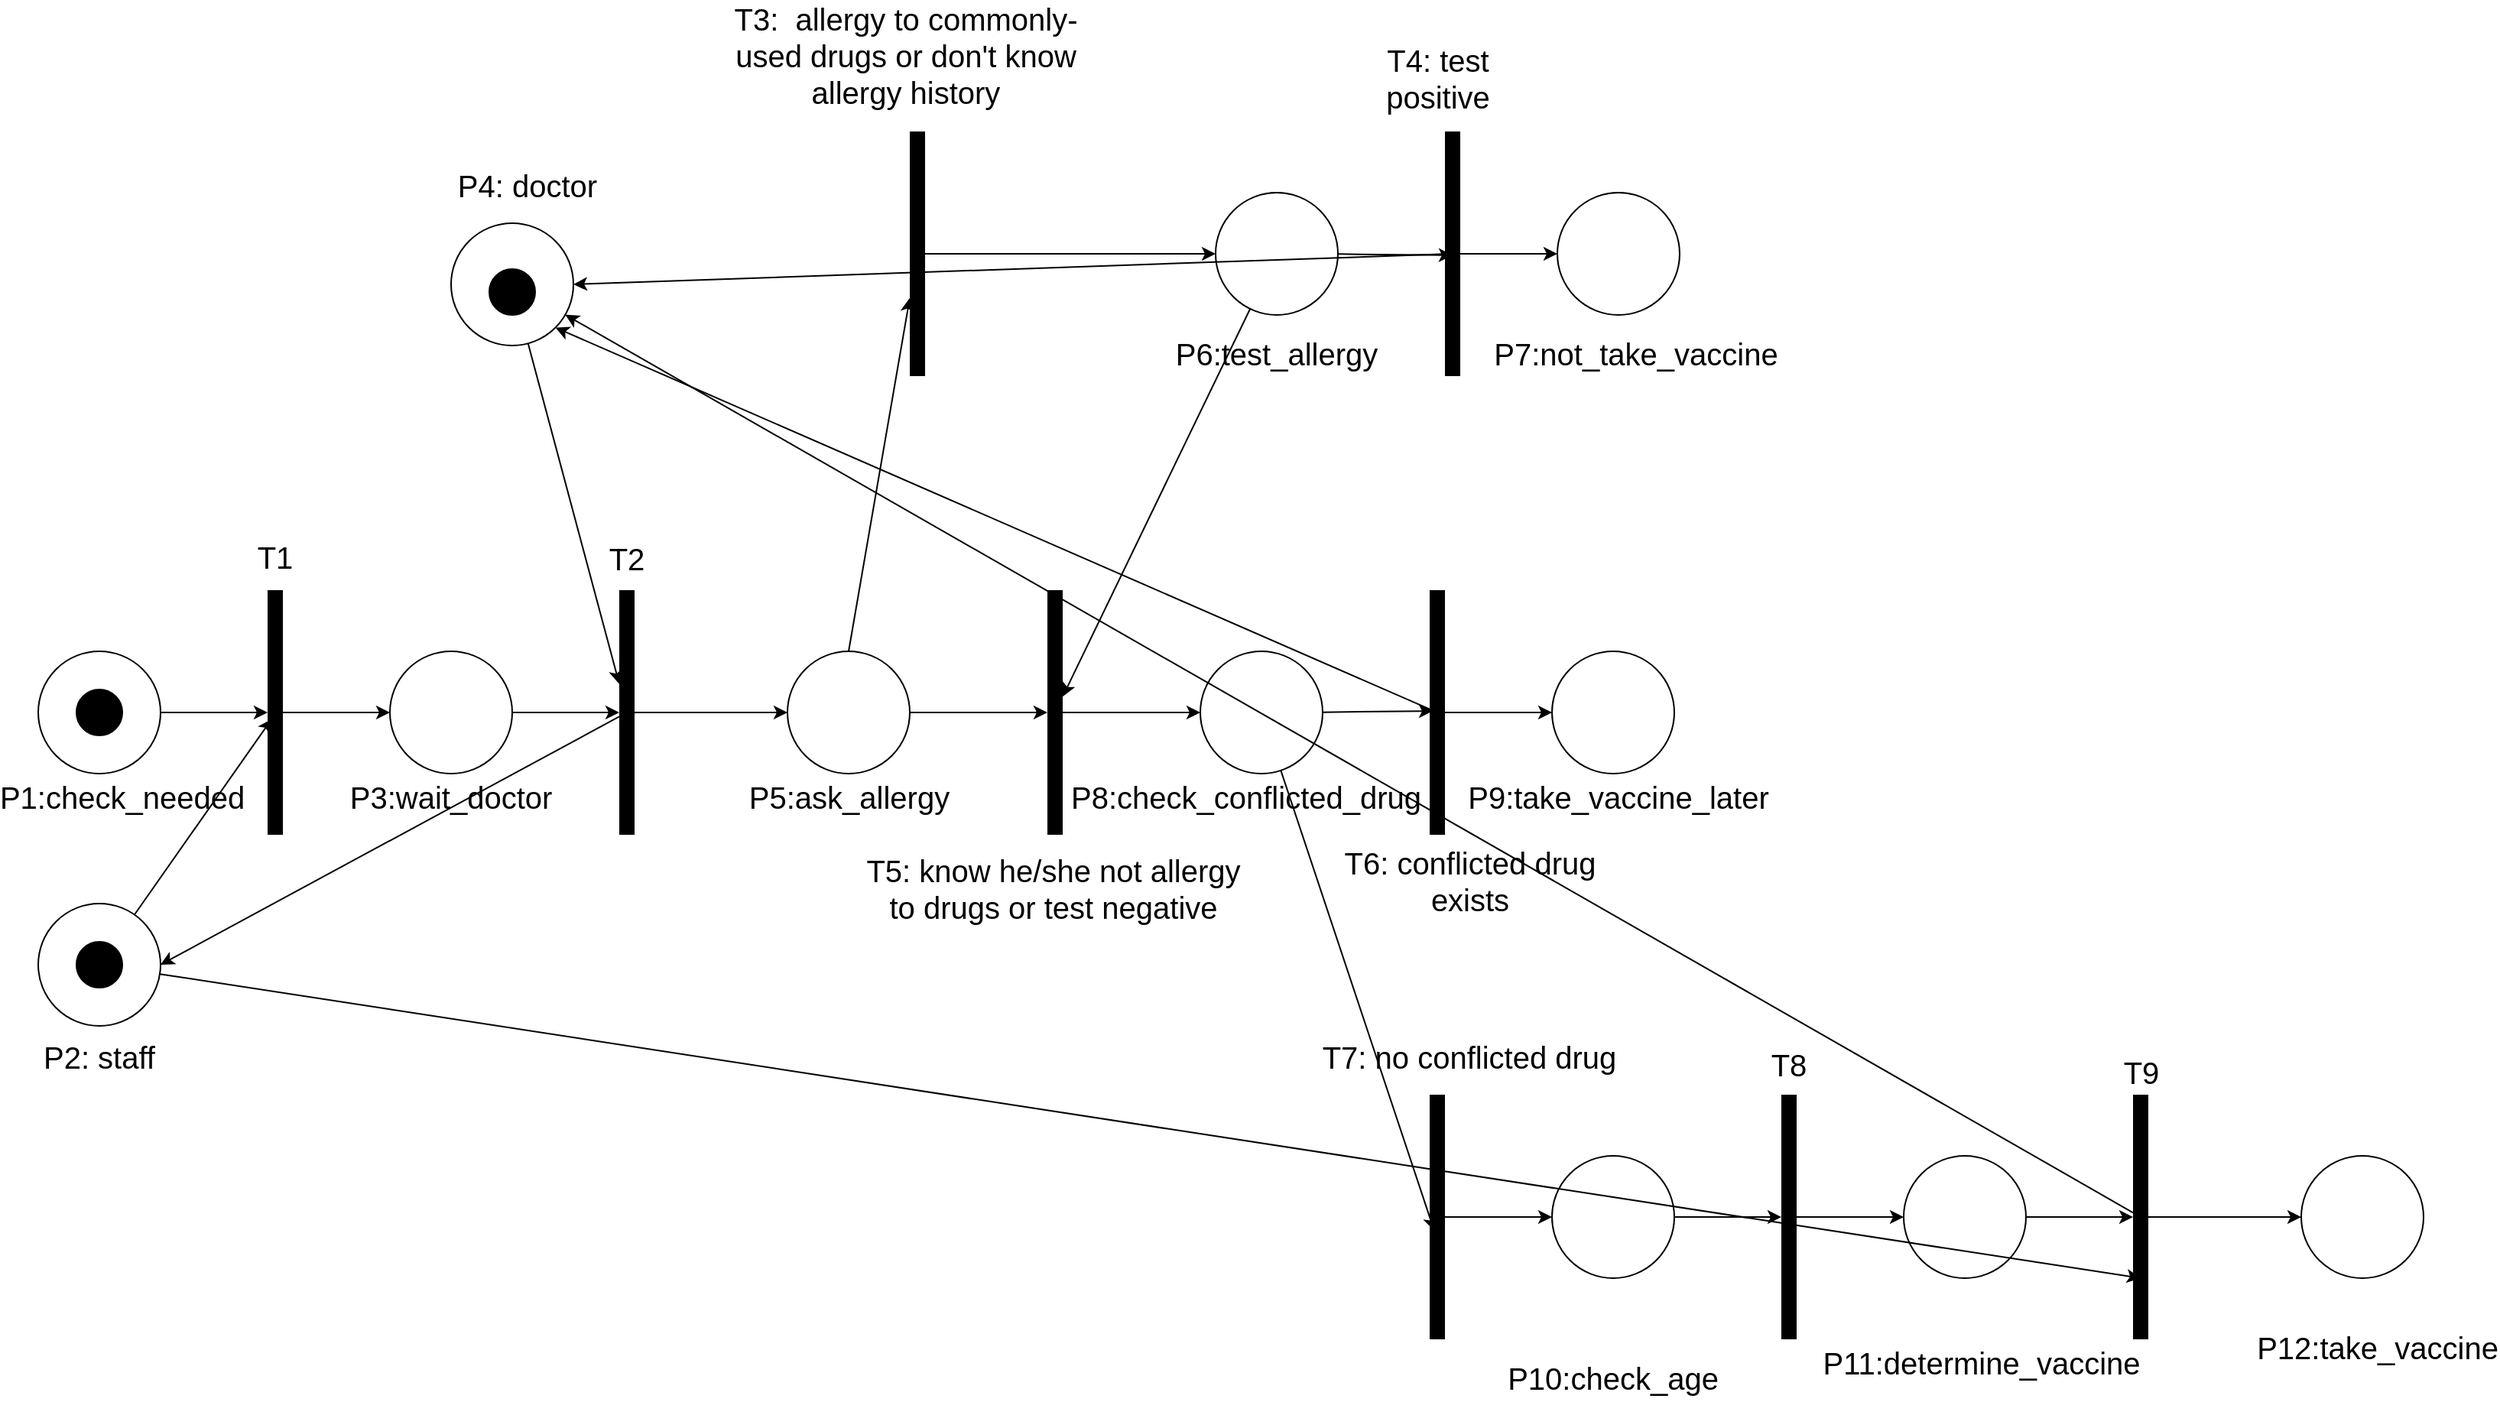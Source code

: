 <mxfile version="17.1.1" type="github">
  <diagram id="FBnLz8GloL5e5-l2CE9u" name="Page-1">
    <mxGraphModel dx="2404" dy="2244" grid="1" gridSize="10" guides="1" tooltips="1" connect="1" arrows="1" fold="1" page="1" pageScale="1" pageWidth="827" pageHeight="1169" math="0" shadow="0">
      <root>
        <mxCell id="0" />
        <mxCell id="1" parent="0" />
        <mxCell id="y7e9covMwFmBckXpodB2-5" style="edgeStyle=orthogonalEdgeStyle;rounded=0;orthogonalLoop=1;jettySize=auto;html=1;fontSize=20;" parent="1" source="y7e9covMwFmBckXpodB2-1" target="y7e9covMwFmBckXpodB2-3" edge="1">
          <mxGeometry relative="1" as="geometry" />
        </mxCell>
        <mxCell id="y7e9covMwFmBckXpodB2-1" value="" style="ellipse;whiteSpace=wrap;html=1;aspect=fixed;" parent="1" vertex="1">
          <mxGeometry x="-120" y="240" width="80" height="80" as="geometry" />
        </mxCell>
        <mxCell id="y7e9covMwFmBckXpodB2-2" value="P1:check_needed" style="text;html=1;strokeColor=none;fillColor=none;align=center;verticalAlign=middle;whiteSpace=wrap;rounded=0;fontSize=20;" parent="1" vertex="1">
          <mxGeometry x="-140" y="320" width="150" height="30" as="geometry" />
        </mxCell>
        <mxCell id="y7e9covMwFmBckXpodB2-8" style="edgeStyle=orthogonalEdgeStyle;rounded=0;orthogonalLoop=1;jettySize=auto;html=1;entryX=0;entryY=0.5;entryDx=0;entryDy=0;fontSize=20;" parent="1" source="y7e9covMwFmBckXpodB2-3" target="y7e9covMwFmBckXpodB2-7" edge="1">
          <mxGeometry relative="1" as="geometry" />
        </mxCell>
        <mxCell id="y7e9covMwFmBckXpodB2-3" value="" style="line;strokeWidth=10;direction=south;html=1;fontSize=20;" parent="1" vertex="1">
          <mxGeometry x="30" y="200" width="10" height="160" as="geometry" />
        </mxCell>
        <mxCell id="y7e9covMwFmBckXpodB2-6" value="T1" style="text;html=1;strokeColor=none;fillColor=none;align=center;verticalAlign=middle;whiteSpace=wrap;rounded=0;fontSize=20;" parent="1" vertex="1">
          <mxGeometry x="10" y="162.5" width="50" height="30" as="geometry" />
        </mxCell>
        <mxCell id="4oigvbjeJpt0uM_-PQVC-12" style="edgeStyle=none;rounded=0;orthogonalLoop=1;jettySize=auto;html=1;fontSize=20;" parent="1" source="y7e9covMwFmBckXpodB2-7" target="4oigvbjeJpt0uM_-PQVC-11" edge="1">
          <mxGeometry relative="1" as="geometry" />
        </mxCell>
        <mxCell id="y7e9covMwFmBckXpodB2-7" value="" style="ellipse;whiteSpace=wrap;html=1;aspect=fixed;fontSize=20;strokeWidth=1;" parent="1" vertex="1">
          <mxGeometry x="110" y="240" width="80" height="80" as="geometry" />
        </mxCell>
        <mxCell id="y7e9covMwFmBckXpodB2-9" value="P3:wait_doctor" style="text;html=1;strokeColor=none;fillColor=none;align=center;verticalAlign=middle;whiteSpace=wrap;rounded=0;fontSize=20;" parent="1" vertex="1">
          <mxGeometry x="90" y="320" width="120" height="30" as="geometry" />
        </mxCell>
        <mxCell id="y7e9covMwFmBckXpodB2-13" style="edgeStyle=none;rounded=0;orthogonalLoop=1;jettySize=auto;html=1;fontSize=20;" parent="1" source="y7e9covMwFmBckXpodB2-10" target="y7e9covMwFmBckXpodB2-14" edge="1">
          <mxGeometry relative="1" as="geometry">
            <mxPoint x="530" y="175" as="targetPoint" />
          </mxGeometry>
        </mxCell>
        <mxCell id="y7e9covMwFmBckXpodB2-10" value="" style="line;strokeWidth=10;direction=south;html=1;fontSize=20;" parent="1" vertex="1">
          <mxGeometry x="450" y="-100" width="10" height="160" as="geometry" />
        </mxCell>
        <mxCell id="y7e9covMwFmBckXpodB2-11" value="T3: &amp;nbsp;allergy to commonly-used drugs or don&#39;t know allergy history" style="text;html=1;strokeColor=none;fillColor=none;align=center;verticalAlign=middle;whiteSpace=wrap;rounded=0;fontSize=20;" parent="1" vertex="1">
          <mxGeometry x="325" y="-170" width="245" height="40" as="geometry" />
        </mxCell>
        <mxCell id="y7e9covMwFmBckXpodB2-16" style="edgeStyle=none;rounded=0;orthogonalLoop=1;jettySize=auto;html=1;fontSize=20;entryX=0.506;entryY=0.5;entryDx=0;entryDy=0;entryPerimeter=0;" parent="1" source="y7e9covMwFmBckXpodB2-14" target="y7e9covMwFmBckXpodB2-17" edge="1">
          <mxGeometry relative="1" as="geometry">
            <mxPoint x="690" y="100" as="targetPoint" />
          </mxGeometry>
        </mxCell>
        <mxCell id="y7e9covMwFmBckXpodB2-27" style="edgeStyle=none;rounded=0;orthogonalLoop=1;jettySize=auto;html=1;fontSize=20;" parent="1" source="y7e9covMwFmBckXpodB2-14" target="y7e9covMwFmBckXpodB2-25" edge="1">
          <mxGeometry relative="1" as="geometry" />
        </mxCell>
        <mxCell id="y7e9covMwFmBckXpodB2-14" value="" style="ellipse;whiteSpace=wrap;html=1;aspect=fixed;fontSize=20;strokeWidth=1;" parent="1" vertex="1">
          <mxGeometry x="650" y="-60" width="80" height="80" as="geometry" />
        </mxCell>
        <mxCell id="y7e9covMwFmBckXpodB2-15" value="P6:test_allergy" style="text;html=1;strokeColor=none;fillColor=none;align=center;verticalAlign=middle;whiteSpace=wrap;rounded=0;fontSize=20;" parent="1" vertex="1">
          <mxGeometry x="630" y="30" width="120" height="30" as="geometry" />
        </mxCell>
        <mxCell id="y7e9covMwFmBckXpodB2-18" style="edgeStyle=none;rounded=0;orthogonalLoop=1;jettySize=auto;html=1;fontSize=20;" parent="1" source="y7e9covMwFmBckXpodB2-17" target="y7e9covMwFmBckXpodB2-19" edge="1">
          <mxGeometry relative="1" as="geometry">
            <mxPoint x="780" y="110" as="targetPoint" />
          </mxGeometry>
        </mxCell>
        <mxCell id="NWDhv9EueEMSbPCylr3l-19" style="edgeStyle=none;rounded=0;orthogonalLoop=1;jettySize=auto;html=1;entryX=1;entryY=0.5;entryDx=0;entryDy=0;" edge="1" parent="1" source="y7e9covMwFmBckXpodB2-17" target="NWDhv9EueEMSbPCylr3l-2">
          <mxGeometry relative="1" as="geometry" />
        </mxCell>
        <mxCell id="y7e9covMwFmBckXpodB2-17" value="" style="line;strokeWidth=10;direction=south;html=1;fontSize=20;" parent="1" vertex="1">
          <mxGeometry x="800" y="-100" width="10" height="160" as="geometry" />
        </mxCell>
        <mxCell id="y7e9covMwFmBckXpodB2-19" value="" style="ellipse;whiteSpace=wrap;html=1;aspect=fixed;fontSize=20;strokeWidth=1;" parent="1" vertex="1">
          <mxGeometry x="873.5" y="-60" width="80" height="80" as="geometry" />
        </mxCell>
        <mxCell id="y7e9covMwFmBckXpodB2-20" value="P7:not_take_vaccine" style="text;html=1;strokeColor=none;fillColor=none;align=center;verticalAlign=middle;whiteSpace=wrap;rounded=0;fontSize=20;" parent="1" vertex="1">
          <mxGeometry x="840" y="30" width="170" height="30" as="geometry" />
        </mxCell>
        <mxCell id="y7e9covMwFmBckXpodB2-21" value="T4: test positive" style="text;html=1;strokeColor=none;fillColor=none;align=center;verticalAlign=middle;whiteSpace=wrap;rounded=0;fontSize=20;" parent="1" vertex="1">
          <mxGeometry x="737.5" y="-150" width="115" height="30" as="geometry" />
        </mxCell>
        <mxCell id="y7e9covMwFmBckXpodB2-28" style="edgeStyle=none;rounded=0;orthogonalLoop=1;jettySize=auto;html=1;fontSize=20;" parent="1" source="y7e9covMwFmBckXpodB2-25" target="y7e9covMwFmBckXpodB2-29" edge="1">
          <mxGeometry relative="1" as="geometry">
            <mxPoint x="830" y="280" as="targetPoint" />
          </mxGeometry>
        </mxCell>
        <mxCell id="y7e9covMwFmBckXpodB2-25" value="" style="line;strokeWidth=10;direction=south;html=1;fontSize=20;" parent="1" vertex="1">
          <mxGeometry x="540" y="200" width="10" height="160" as="geometry" />
        </mxCell>
        <mxCell id="y7e9covMwFmBckXpodB2-26" value="T5: know he/she not allergy to drugs or test negative" style="text;html=1;strokeColor=none;fillColor=none;align=center;verticalAlign=middle;whiteSpace=wrap;rounded=0;fontSize=20;" parent="1" vertex="1">
          <mxGeometry x="414" y="367.5" width="260" height="55" as="geometry" />
        </mxCell>
        <mxCell id="y7e9covMwFmBckXpodB2-31" style="edgeStyle=none;rounded=0;orthogonalLoop=1;jettySize=auto;html=1;fontSize=20;entryX=0.494;entryY=0.8;entryDx=0;entryDy=0;entryPerimeter=0;" parent="1" source="y7e9covMwFmBckXpodB2-29" target="y7e9covMwFmBckXpodB2-32" edge="1">
          <mxGeometry relative="1" as="geometry">
            <mxPoint x="680" y="280" as="targetPoint" />
          </mxGeometry>
        </mxCell>
        <mxCell id="y7e9covMwFmBckXpodB2-40" style="edgeStyle=none;rounded=0;orthogonalLoop=1;jettySize=auto;html=1;fontSize=20;entryX=0.556;entryY=0.7;entryDx=0;entryDy=0;entryPerimeter=0;" parent="1" source="y7e9covMwFmBckXpodB2-29" target="y7e9covMwFmBckXpodB2-38" edge="1">
          <mxGeometry relative="1" as="geometry">
            <mxPoint x="670" y="490" as="targetPoint" />
          </mxGeometry>
        </mxCell>
        <mxCell id="y7e9covMwFmBckXpodB2-29" value="" style="ellipse;whiteSpace=wrap;html=1;aspect=fixed;fontSize=20;strokeWidth=1;" parent="1" vertex="1">
          <mxGeometry x="640" y="240" width="80" height="80" as="geometry" />
        </mxCell>
        <mxCell id="y7e9covMwFmBckXpodB2-30" value="P8:check_conflicted_drug" style="text;html=1;strokeColor=none;fillColor=none;align=center;verticalAlign=middle;whiteSpace=wrap;rounded=0;fontSize=20;" parent="1" vertex="1">
          <mxGeometry x="570" y="320" width="200" height="30" as="geometry" />
        </mxCell>
        <mxCell id="y7e9covMwFmBckXpodB2-34" style="edgeStyle=none;rounded=0;orthogonalLoop=1;jettySize=auto;html=1;fontSize=20;" parent="1" source="y7e9covMwFmBckXpodB2-32" target="y7e9covMwFmBckXpodB2-35" edge="1">
          <mxGeometry relative="1" as="geometry">
            <mxPoint x="1110" y="280" as="targetPoint" />
          </mxGeometry>
        </mxCell>
        <mxCell id="NWDhv9EueEMSbPCylr3l-16" style="edgeStyle=none;rounded=0;orthogonalLoop=1;jettySize=auto;html=1;entryX=1;entryY=1;entryDx=0;entryDy=0;" edge="1" parent="1" source="y7e9covMwFmBckXpodB2-32" target="NWDhv9EueEMSbPCylr3l-2">
          <mxGeometry relative="1" as="geometry" />
        </mxCell>
        <mxCell id="y7e9covMwFmBckXpodB2-32" value="" style="line;strokeWidth=10;direction=south;html=1;fontSize=20;" parent="1" vertex="1">
          <mxGeometry x="790" y="200" width="10" height="160" as="geometry" />
        </mxCell>
        <mxCell id="y7e9covMwFmBckXpodB2-33" value="T6: conflicted drug exists" style="text;html=1;strokeColor=none;fillColor=none;align=center;verticalAlign=middle;whiteSpace=wrap;rounded=0;fontSize=20;" parent="1" vertex="1">
          <mxGeometry x="730" y="375" width="172.5" height="30" as="geometry" />
        </mxCell>
        <mxCell id="y7e9covMwFmBckXpodB2-35" value="" style="ellipse;whiteSpace=wrap;html=1;aspect=fixed;fontSize=20;strokeWidth=1;" parent="1" vertex="1">
          <mxGeometry x="870" y="240" width="80" height="80" as="geometry" />
        </mxCell>
        <mxCell id="y7e9covMwFmBckXpodB2-36" value="P9:take_vaccine_later" style="text;html=1;strokeColor=none;fillColor=none;align=center;verticalAlign=middle;whiteSpace=wrap;rounded=0;fontSize=20;" parent="1" vertex="1">
          <mxGeometry x="827" y="320" width="173" height="30" as="geometry" />
        </mxCell>
        <mxCell id="y7e9covMwFmBckXpodB2-41" style="edgeStyle=none;rounded=0;orthogonalLoop=1;jettySize=auto;html=1;fontSize=20;" parent="1" source="y7e9covMwFmBckXpodB2-38" target="y7e9covMwFmBckXpodB2-42" edge="1">
          <mxGeometry relative="1" as="geometry">
            <mxPoint x="800" y="490" as="targetPoint" />
          </mxGeometry>
        </mxCell>
        <mxCell id="y7e9covMwFmBckXpodB2-38" value="" style="line;strokeWidth=10;direction=south;html=1;fontSize=20;" parent="1" vertex="1">
          <mxGeometry x="790" y="530" width="10" height="160" as="geometry" />
        </mxCell>
        <mxCell id="y7e9covMwFmBckXpodB2-39" value="T7: no conflicted drug" style="text;html=1;strokeColor=none;fillColor=none;align=center;verticalAlign=middle;whiteSpace=wrap;rounded=0;fontSize=20;" parent="1" vertex="1">
          <mxGeometry x="711.25" y="490" width="210" height="30" as="geometry" />
        </mxCell>
        <mxCell id="y7e9covMwFmBckXpodB2-46" style="edgeStyle=none;rounded=0;orthogonalLoop=1;jettySize=auto;html=1;fontSize=20;" parent="1" source="y7e9covMwFmBckXpodB2-42" target="y7e9covMwFmBckXpodB2-45" edge="1">
          <mxGeometry relative="1" as="geometry" />
        </mxCell>
        <mxCell id="y7e9covMwFmBckXpodB2-42" value="" style="ellipse;whiteSpace=wrap;html=1;aspect=fixed;fontSize=20;strokeWidth=1;" parent="1" vertex="1">
          <mxGeometry x="870" y="570" width="80" height="80" as="geometry" />
        </mxCell>
        <mxCell id="y7e9covMwFmBckXpodB2-43" value="P10:check_age" style="text;html=1;strokeColor=none;fillColor=none;align=center;verticalAlign=middle;whiteSpace=wrap;rounded=0;fontSize=20;" parent="1" vertex="1">
          <mxGeometry x="860" y="700" width="100" height="30" as="geometry" />
        </mxCell>
        <mxCell id="y7e9covMwFmBckXpodB2-48" style="edgeStyle=none;rounded=0;orthogonalLoop=1;jettySize=auto;html=1;fontSize=20;" parent="1" source="y7e9covMwFmBckXpodB2-45" target="y7e9covMwFmBckXpodB2-49" edge="1">
          <mxGeometry relative="1" as="geometry">
            <mxPoint x="1030" y="490" as="targetPoint" />
          </mxGeometry>
        </mxCell>
        <mxCell id="y7e9covMwFmBckXpodB2-45" value="" style="line;strokeWidth=10;direction=south;html=1;fontSize=20;" parent="1" vertex="1">
          <mxGeometry x="1020" y="530" width="10" height="160" as="geometry" />
        </mxCell>
        <mxCell id="y7e9covMwFmBckXpodB2-47" value="T8" style="text;html=1;strokeColor=none;fillColor=none;align=center;verticalAlign=middle;whiteSpace=wrap;rounded=0;fontSize=20;" parent="1" vertex="1">
          <mxGeometry x="940" y="500" width="170" height="20" as="geometry" />
        </mxCell>
        <mxCell id="VspZGUNqcQEeEYhl2fZs-1" style="edgeStyle=none;rounded=0;orthogonalLoop=1;jettySize=auto;html=1;fontSize=20;" parent="1" source="y7e9covMwFmBckXpodB2-49" target="y7e9covMwFmBckXpodB2-54" edge="1">
          <mxGeometry relative="1" as="geometry" />
        </mxCell>
        <mxCell id="y7e9covMwFmBckXpodB2-49" value="" style="ellipse;whiteSpace=wrap;html=1;aspect=fixed;fontSize=20;strokeWidth=1;" parent="1" vertex="1">
          <mxGeometry x="1100" y="570" width="80" height="80" as="geometry" />
        </mxCell>
        <mxCell id="y7e9covMwFmBckXpodB2-50" value="P11:determine_vaccine" style="text;html=1;strokeColor=none;fillColor=none;align=center;verticalAlign=middle;whiteSpace=wrap;rounded=0;fontSize=20;" parent="1" vertex="1">
          <mxGeometry x="1061" y="690" width="180" height="30" as="geometry" />
        </mxCell>
        <mxCell id="y7e9covMwFmBckXpodB2-56" style="edgeStyle=none;rounded=0;orthogonalLoop=1;jettySize=auto;html=1;fontSize=20;" parent="1" source="y7e9covMwFmBckXpodB2-54" target="y7e9covMwFmBckXpodB2-57" edge="1">
          <mxGeometry relative="1" as="geometry">
            <mxPoint x="1320" y="490" as="targetPoint" />
          </mxGeometry>
        </mxCell>
        <mxCell id="NWDhv9EueEMSbPCylr3l-24" style="edgeStyle=none;rounded=0;orthogonalLoop=1;jettySize=auto;html=1;" edge="1" parent="1" source="y7e9covMwFmBckXpodB2-54" target="NWDhv9EueEMSbPCylr3l-2">
          <mxGeometry relative="1" as="geometry" />
        </mxCell>
        <mxCell id="y7e9covMwFmBckXpodB2-54" value="" style="line;strokeWidth=10;direction=south;html=1;fontSize=20;" parent="1" vertex="1">
          <mxGeometry x="1250" y="530" width="10" height="160" as="geometry" />
        </mxCell>
        <mxCell id="y7e9covMwFmBckXpodB2-55" value="T9" style="text;html=1;strokeColor=none;fillColor=none;align=center;verticalAlign=middle;whiteSpace=wrap;rounded=0;fontSize=20;" parent="1" vertex="1">
          <mxGeometry x="1172.5" y="500" width="165" height="30" as="geometry" />
        </mxCell>
        <mxCell id="y7e9covMwFmBckXpodB2-57" value="" style="ellipse;whiteSpace=wrap;html=1;aspect=fixed;fontSize=20;strokeWidth=1;" parent="1" vertex="1">
          <mxGeometry x="1360" y="570" width="80" height="80" as="geometry" />
        </mxCell>
        <mxCell id="y7e9covMwFmBckXpodB2-58" value="P12:take_vaccine" style="text;html=1;strokeColor=none;fillColor=none;align=center;verticalAlign=middle;whiteSpace=wrap;rounded=0;fontSize=20;" parent="1" vertex="1">
          <mxGeometry x="1350" y="680" width="120" height="30" as="geometry" />
        </mxCell>
        <mxCell id="y7e9covMwFmBckXpodB2-59" value="" style="ellipse;whiteSpace=wrap;html=1;aspect=fixed;fontSize=20;strokeWidth=1;fillColor=#000000;" parent="1" vertex="1">
          <mxGeometry x="-95" y="265" width="30" height="30" as="geometry" />
        </mxCell>
        <mxCell id="4oigvbjeJpt0uM_-PQVC-6" style="edgeStyle=none;rounded=0;orthogonalLoop=1;jettySize=auto;html=1;exitX=0.5;exitY=0;exitDx=0;exitDy=0;fontSize=20;" parent="1" source="4oigvbjeJpt0uM_-PQVC-4" target="y7e9covMwFmBckXpodB2-10" edge="1">
          <mxGeometry relative="1" as="geometry" />
        </mxCell>
        <mxCell id="4oigvbjeJpt0uM_-PQVC-7" style="edgeStyle=none;rounded=0;orthogonalLoop=1;jettySize=auto;html=1;fontSize=20;" parent="1" source="4oigvbjeJpt0uM_-PQVC-4" target="y7e9covMwFmBckXpodB2-25" edge="1">
          <mxGeometry relative="1" as="geometry" />
        </mxCell>
        <mxCell id="4oigvbjeJpt0uM_-PQVC-4" value="" style="ellipse;whiteSpace=wrap;html=1;aspect=fixed;fontSize=20;strokeWidth=1;fillColor=#FFFFFF;" parent="1" vertex="1">
          <mxGeometry x="370" y="240" width="80" height="80" as="geometry" />
        </mxCell>
        <mxCell id="4oigvbjeJpt0uM_-PQVC-5" value="P5:ask_allergy" style="text;html=1;strokeColor=none;fillColor=none;align=center;verticalAlign=middle;whiteSpace=wrap;rounded=0;fontSize=20;" parent="1" vertex="1">
          <mxGeometry x="342.5" y="320" width="135" height="30" as="geometry" />
        </mxCell>
        <mxCell id="4oigvbjeJpt0uM_-PQVC-8" style="edgeStyle=none;rounded=0;orthogonalLoop=1;jettySize=auto;html=1;exitX=0.5;exitY=1;exitDx=0;exitDy=0;fontSize=20;" parent="1" source="y7e9covMwFmBckXpodB2-47" target="y7e9covMwFmBckXpodB2-47" edge="1">
          <mxGeometry relative="1" as="geometry" />
        </mxCell>
        <mxCell id="4oigvbjeJpt0uM_-PQVC-13" style="edgeStyle=none;rounded=0;orthogonalLoop=1;jettySize=auto;html=1;entryX=0;entryY=0.5;entryDx=0;entryDy=0;fontSize=20;" parent="1" source="4oigvbjeJpt0uM_-PQVC-11" target="4oigvbjeJpt0uM_-PQVC-4" edge="1">
          <mxGeometry relative="1" as="geometry" />
        </mxCell>
        <mxCell id="NWDhv9EueEMSbPCylr3l-11" style="edgeStyle=none;rounded=0;orthogonalLoop=1;jettySize=auto;html=1;entryX=1;entryY=0.5;entryDx=0;entryDy=0;" edge="1" parent="1" source="4oigvbjeJpt0uM_-PQVC-11" target="NWDhv9EueEMSbPCylr3l-1">
          <mxGeometry relative="1" as="geometry" />
        </mxCell>
        <mxCell id="4oigvbjeJpt0uM_-PQVC-11" value="" style="line;strokeWidth=10;direction=south;html=1;fontSize=20;" parent="1" vertex="1">
          <mxGeometry x="260" y="200" width="10" height="160" as="geometry" />
        </mxCell>
        <mxCell id="4oigvbjeJpt0uM_-PQVC-14" value="T2" style="text;html=1;strokeColor=none;fillColor=none;align=center;verticalAlign=middle;whiteSpace=wrap;rounded=0;fontSize=20;" parent="1" vertex="1">
          <mxGeometry x="245" y="162.5" width="40" height="32.5" as="geometry" />
        </mxCell>
        <mxCell id="NWDhv9EueEMSbPCylr3l-9" style="edgeStyle=none;rounded=0;orthogonalLoop=1;jettySize=auto;html=1;entryX=0.527;entryY=0.733;entryDx=0;entryDy=0;entryPerimeter=0;" edge="1" parent="1" source="NWDhv9EueEMSbPCylr3l-1" target="y7e9covMwFmBckXpodB2-3">
          <mxGeometry relative="1" as="geometry" />
        </mxCell>
        <mxCell id="NWDhv9EueEMSbPCylr3l-12" style="edgeStyle=none;rounded=0;orthogonalLoop=1;jettySize=auto;html=1;entryX=0.75;entryY=0.5;entryDx=0;entryDy=0;entryPerimeter=0;" edge="1" parent="1" source="NWDhv9EueEMSbPCylr3l-1" target="y7e9covMwFmBckXpodB2-54">
          <mxGeometry relative="1" as="geometry" />
        </mxCell>
        <mxCell id="NWDhv9EueEMSbPCylr3l-1" value="" style="ellipse;whiteSpace=wrap;html=1;aspect=fixed;" vertex="1" parent="1">
          <mxGeometry x="-120" y="405" width="80" height="80" as="geometry" />
        </mxCell>
        <mxCell id="NWDhv9EueEMSbPCylr3l-14" style="edgeStyle=none;rounded=0;orthogonalLoop=1;jettySize=auto;html=1;" edge="1" parent="1" source="NWDhv9EueEMSbPCylr3l-2" target="4oigvbjeJpt0uM_-PQVC-11">
          <mxGeometry relative="1" as="geometry" />
        </mxCell>
        <mxCell id="NWDhv9EueEMSbPCylr3l-2" value="" style="ellipse;whiteSpace=wrap;html=1;aspect=fixed;" vertex="1" parent="1">
          <mxGeometry x="150" y="-40" width="80" height="80" as="geometry" />
        </mxCell>
        <mxCell id="NWDhv9EueEMSbPCylr3l-3" value="" style="ellipse;whiteSpace=wrap;html=1;aspect=fixed;fontSize=20;strokeWidth=1;fillColor=#000000;" vertex="1" parent="1">
          <mxGeometry x="-95" y="430" width="30" height="30" as="geometry" />
        </mxCell>
        <mxCell id="NWDhv9EueEMSbPCylr3l-4" value="" style="ellipse;whiteSpace=wrap;html=1;aspect=fixed;fontSize=20;strokeWidth=1;fillColor=#000000;" vertex="1" parent="1">
          <mxGeometry x="175" y="-10" width="30" height="30" as="geometry" />
        </mxCell>
        <mxCell id="NWDhv9EueEMSbPCylr3l-26" value="P2: staff" style="text;html=1;strokeColor=none;fillColor=none;align=center;verticalAlign=middle;whiteSpace=wrap;rounded=0;fontSize=20;" vertex="1" parent="1">
          <mxGeometry x="-140" y="490" width="120" height="30" as="geometry" />
        </mxCell>
        <mxCell id="NWDhv9EueEMSbPCylr3l-27" value="P4: doctor" style="text;html=1;strokeColor=none;fillColor=none;align=center;verticalAlign=middle;whiteSpace=wrap;rounded=0;fontSize=20;" vertex="1" parent="1">
          <mxGeometry x="140" y="-80" width="120" height="30" as="geometry" />
        </mxCell>
      </root>
    </mxGraphModel>
  </diagram>
</mxfile>
